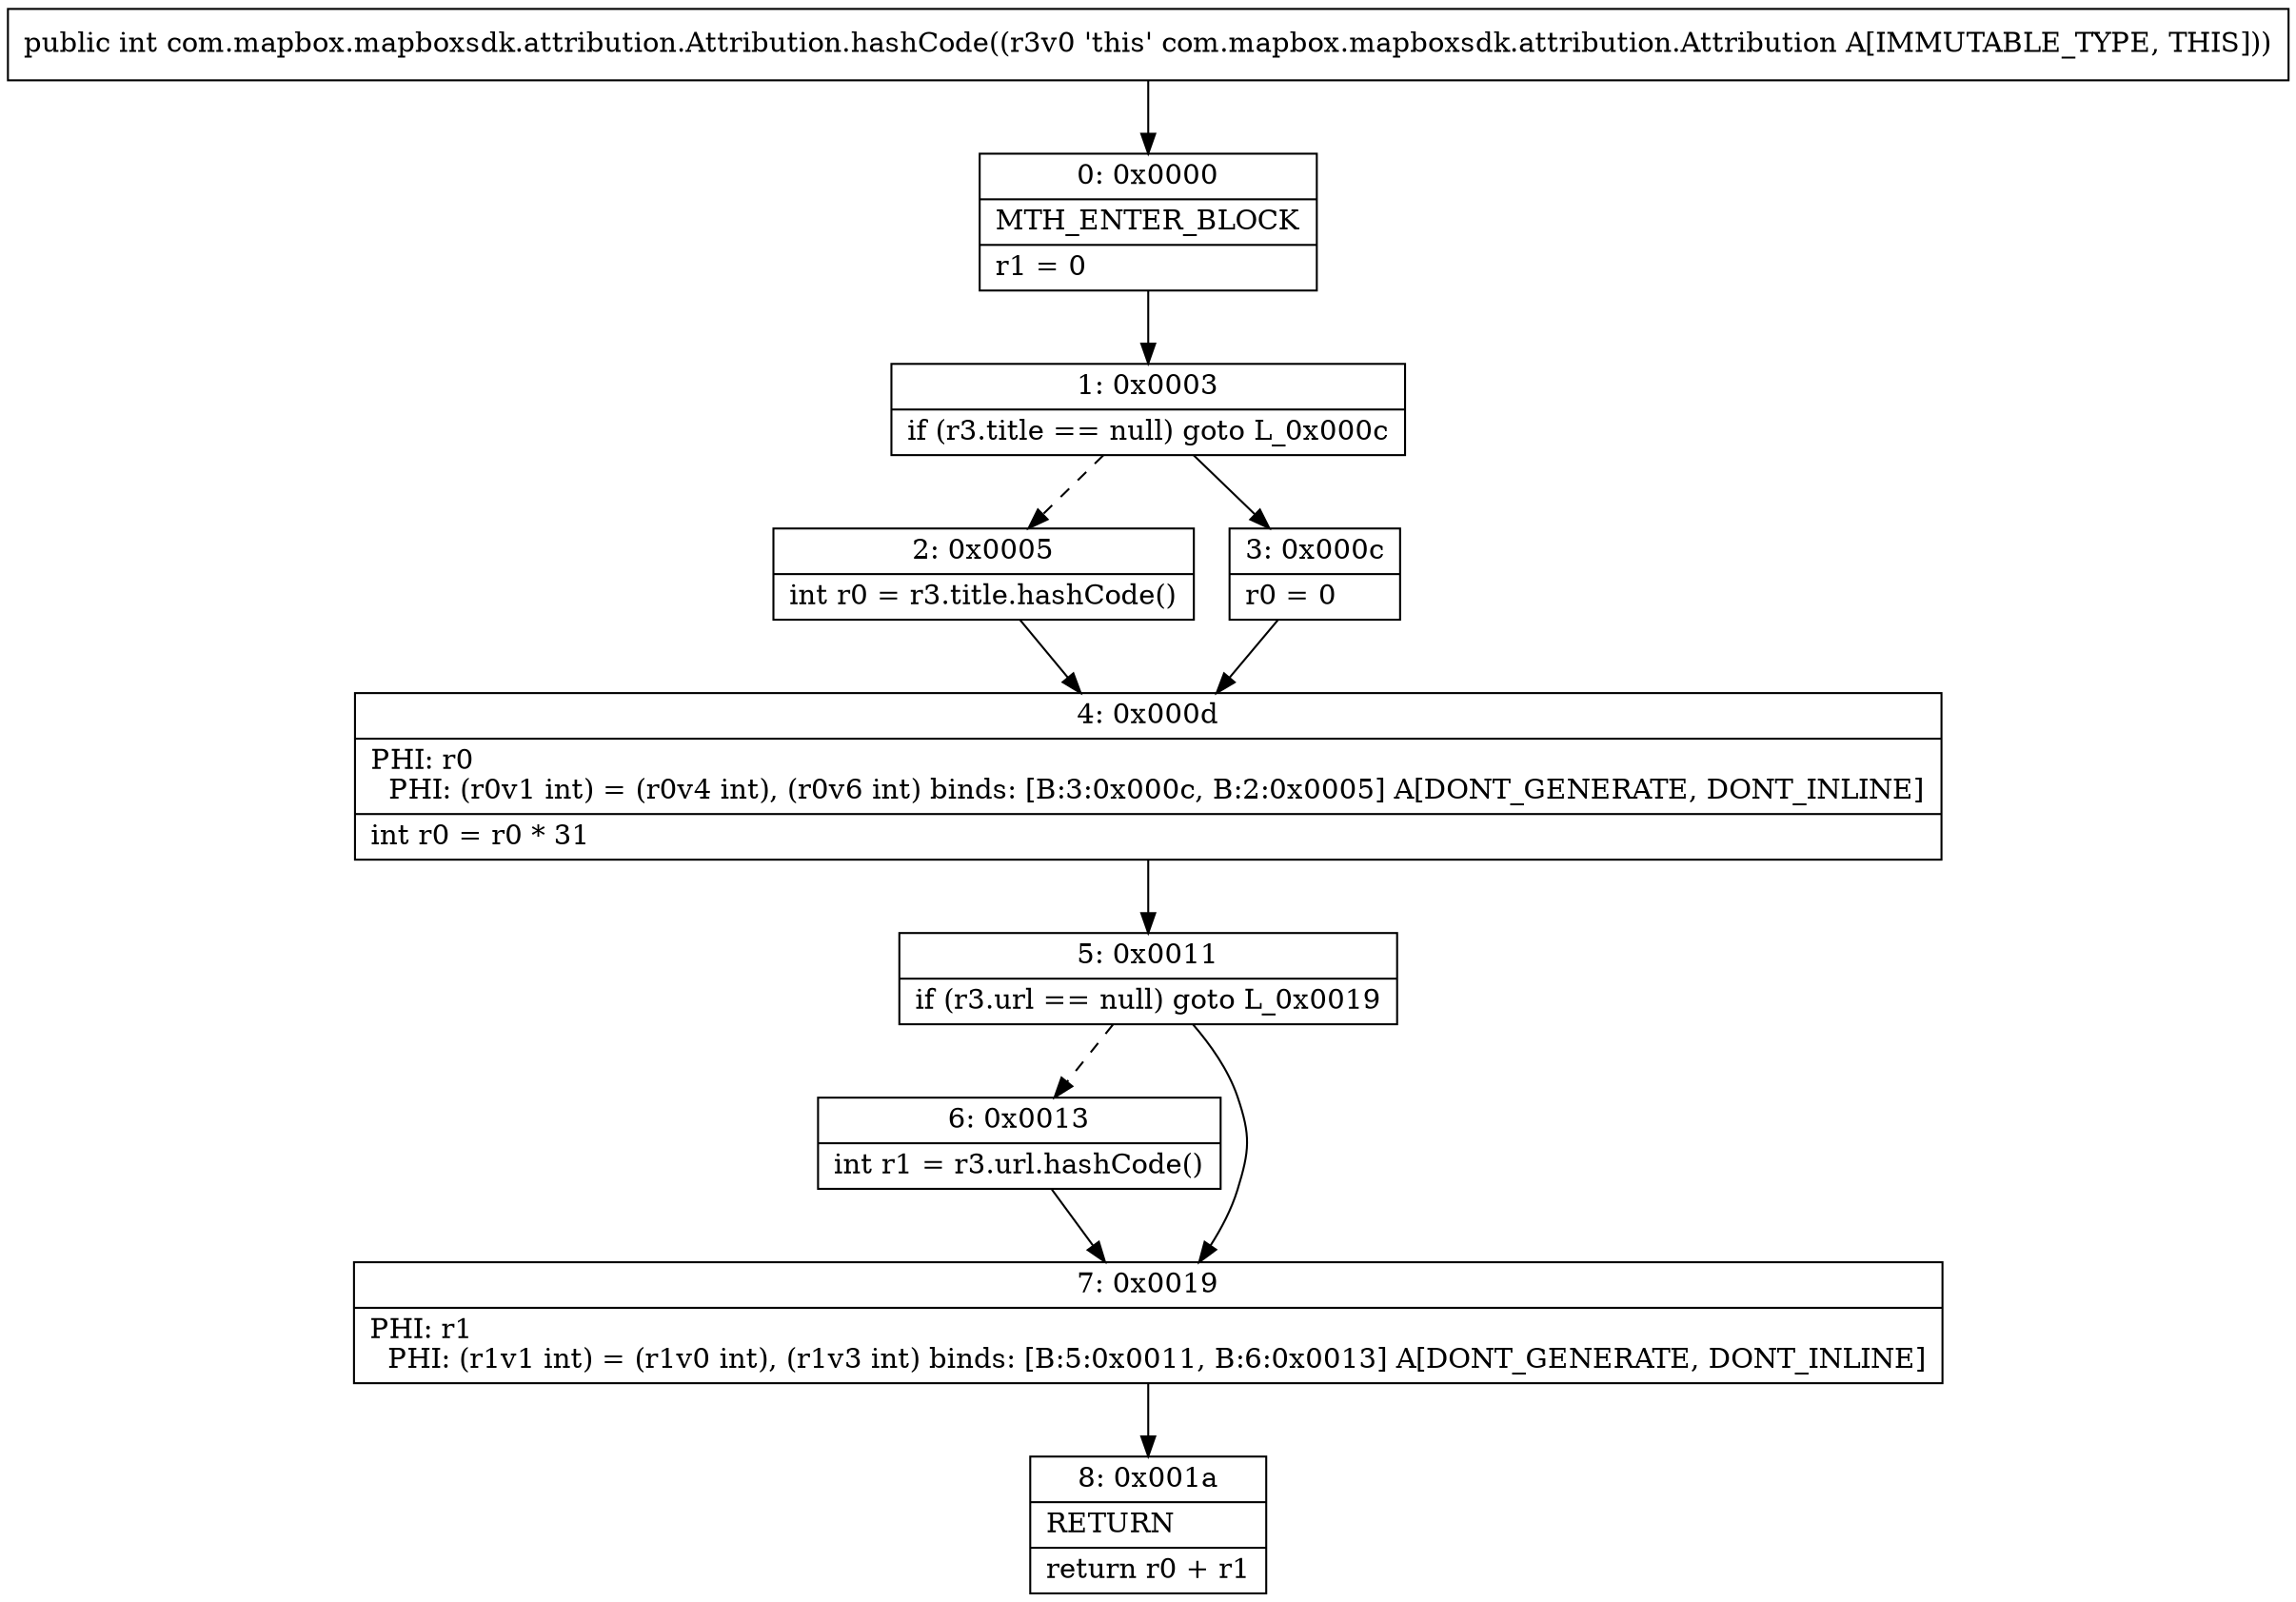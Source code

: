 digraph "CFG forcom.mapbox.mapboxsdk.attribution.Attribution.hashCode()I" {
Node_0 [shape=record,label="{0\:\ 0x0000|MTH_ENTER_BLOCK\l|r1 = 0\l}"];
Node_1 [shape=record,label="{1\:\ 0x0003|if (r3.title == null) goto L_0x000c\l}"];
Node_2 [shape=record,label="{2\:\ 0x0005|int r0 = r3.title.hashCode()\l}"];
Node_3 [shape=record,label="{3\:\ 0x000c|r0 = 0\l}"];
Node_4 [shape=record,label="{4\:\ 0x000d|PHI: r0 \l  PHI: (r0v1 int) = (r0v4 int), (r0v6 int) binds: [B:3:0x000c, B:2:0x0005] A[DONT_GENERATE, DONT_INLINE]\l|int r0 = r0 * 31\l}"];
Node_5 [shape=record,label="{5\:\ 0x0011|if (r3.url == null) goto L_0x0019\l}"];
Node_6 [shape=record,label="{6\:\ 0x0013|int r1 = r3.url.hashCode()\l}"];
Node_7 [shape=record,label="{7\:\ 0x0019|PHI: r1 \l  PHI: (r1v1 int) = (r1v0 int), (r1v3 int) binds: [B:5:0x0011, B:6:0x0013] A[DONT_GENERATE, DONT_INLINE]\l}"];
Node_8 [shape=record,label="{8\:\ 0x001a|RETURN\l|return r0 + r1\l}"];
MethodNode[shape=record,label="{public int com.mapbox.mapboxsdk.attribution.Attribution.hashCode((r3v0 'this' com.mapbox.mapboxsdk.attribution.Attribution A[IMMUTABLE_TYPE, THIS])) }"];
MethodNode -> Node_0;
Node_0 -> Node_1;
Node_1 -> Node_2[style=dashed];
Node_1 -> Node_3;
Node_2 -> Node_4;
Node_3 -> Node_4;
Node_4 -> Node_5;
Node_5 -> Node_6[style=dashed];
Node_5 -> Node_7;
Node_6 -> Node_7;
Node_7 -> Node_8;
}

